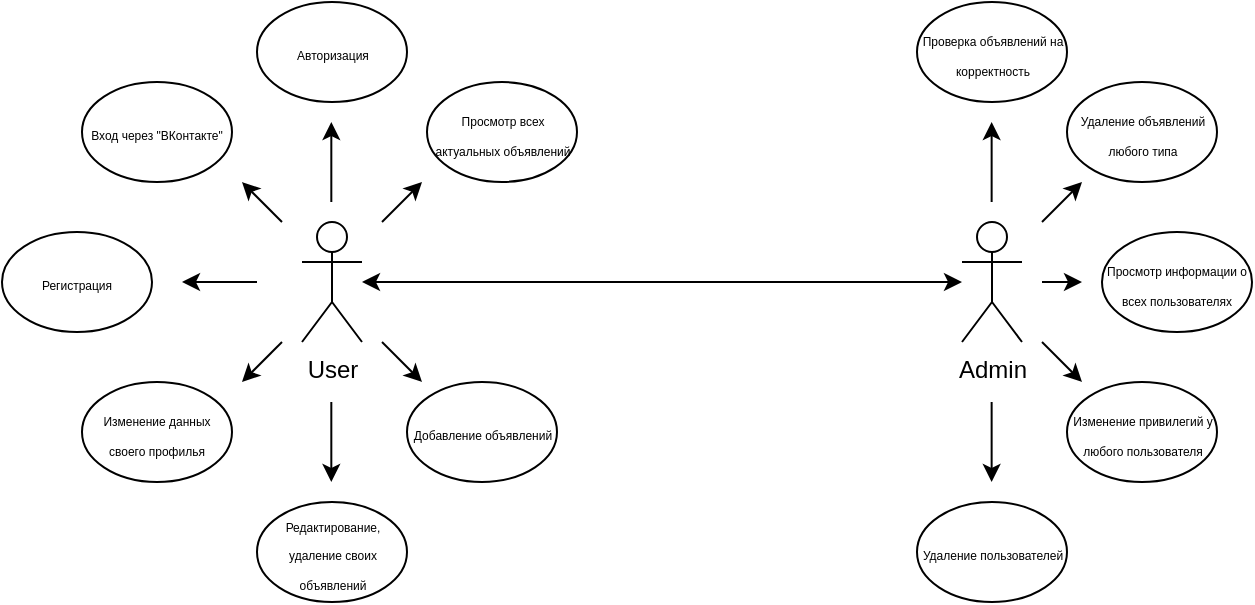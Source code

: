 <mxfile version="21.3.0" type="device">
  <diagram name="Страница 1" id="8XWWLKYMS8BPY93dCRFM">
    <mxGraphModel dx="737" dy="314" grid="1" gridSize="10" guides="1" tooltips="1" connect="1" arrows="1" fold="1" page="1" pageScale="1" pageWidth="827" pageHeight="1169" math="0" shadow="0">
      <root>
        <mxCell id="0" />
        <mxCell id="1" parent="0" />
        <mxCell id="dH_yjZAZ00_U3dzywP2J-1" value="User" style="shape=umlActor;verticalLabelPosition=bottom;verticalAlign=top;html=1;outlineConnect=0;" parent="1" vertex="1">
          <mxGeometry x="190" y="220" width="30" height="60" as="geometry" />
        </mxCell>
        <mxCell id="dH_yjZAZ00_U3dzywP2J-2" value="Admin" style="shape=umlActor;verticalLabelPosition=bottom;verticalAlign=top;html=1;outlineConnect=0;" parent="1" vertex="1">
          <mxGeometry x="520" y="220" width="30" height="60" as="geometry" />
        </mxCell>
        <mxCell id="dH_yjZAZ00_U3dzywP2J-3" value="" style="endArrow=classic;html=1;rounded=0;" parent="1" edge="1">
          <mxGeometry width="50" height="50" relative="1" as="geometry">
            <mxPoint x="534.82" y="210" as="sourcePoint" />
            <mxPoint x="534.82" y="170" as="targetPoint" />
            <Array as="points">
              <mxPoint x="534.82" y="200" />
              <mxPoint x="534.82" y="190" />
            </Array>
          </mxGeometry>
        </mxCell>
        <mxCell id="dH_yjZAZ00_U3dzywP2J-4" value="" style="endArrow=classic;html=1;rounded=0;" parent="1" edge="1">
          <mxGeometry width="50" height="50" relative="1" as="geometry">
            <mxPoint x="534.82" y="310" as="sourcePoint" />
            <mxPoint x="534.82" y="350" as="targetPoint" />
          </mxGeometry>
        </mxCell>
        <mxCell id="dH_yjZAZ00_U3dzywP2J-8" value="" style="endArrow=classic;html=1;rounded=0;" parent="1" edge="1">
          <mxGeometry width="50" height="50" relative="1" as="geometry">
            <mxPoint x="560" y="220" as="sourcePoint" />
            <mxPoint x="580" y="200" as="targetPoint" />
          </mxGeometry>
        </mxCell>
        <mxCell id="UZbxEznuN5tXVeX-XE2H-1" value="" style="endArrow=classic;html=1;rounded=0;" edge="1" parent="1">
          <mxGeometry width="50" height="50" relative="1" as="geometry">
            <mxPoint x="560" y="280" as="sourcePoint" />
            <mxPoint x="580" y="300" as="targetPoint" />
          </mxGeometry>
        </mxCell>
        <mxCell id="UZbxEznuN5tXVeX-XE2H-2" value="" style="endArrow=classic;html=1;rounded=0;" edge="1" parent="1">
          <mxGeometry width="50" height="50" relative="1" as="geometry">
            <mxPoint x="560" y="250" as="sourcePoint" />
            <mxPoint x="580" y="250" as="targetPoint" />
          </mxGeometry>
        </mxCell>
        <mxCell id="UZbxEznuN5tXVeX-XE2H-4" value="&lt;font style=&quot;font-size: 6px;&quot;&gt;Проверка объявлений на корректность&lt;/font&gt;" style="ellipse;whiteSpace=wrap;html=1;" vertex="1" parent="1">
          <mxGeometry x="497.5" y="110" width="75" height="50" as="geometry" />
        </mxCell>
        <mxCell id="UZbxEznuN5tXVeX-XE2H-5" value="&lt;font style=&quot;font-size: 6px;&quot;&gt;Удаление пользователей&lt;/font&gt;" style="ellipse;whiteSpace=wrap;html=1;" vertex="1" parent="1">
          <mxGeometry x="497.5" y="360" width="75" height="50" as="geometry" />
        </mxCell>
        <mxCell id="UZbxEznuN5tXVeX-XE2H-6" value="&lt;font style=&quot;font-size: 6px;&quot;&gt;Изменение привилегий у любого пользователя&lt;/font&gt;" style="ellipse;whiteSpace=wrap;html=1;" vertex="1" parent="1">
          <mxGeometry x="572.5" y="300" width="75" height="50" as="geometry" />
        </mxCell>
        <mxCell id="UZbxEznuN5tXVeX-XE2H-7" value="&lt;font style=&quot;font-size: 6px;&quot;&gt;Просмотр информации о всех пользователях&lt;/font&gt;" style="ellipse;whiteSpace=wrap;html=1;" vertex="1" parent="1">
          <mxGeometry x="590" y="225" width="75" height="50" as="geometry" />
        </mxCell>
        <mxCell id="UZbxEznuN5tXVeX-XE2H-8" value="&lt;font style=&quot;font-size: 6px;&quot;&gt;Удаление объявлений любого типа&lt;/font&gt;" style="ellipse;whiteSpace=wrap;html=1;" vertex="1" parent="1">
          <mxGeometry x="572.5" y="150" width="75" height="50" as="geometry" />
        </mxCell>
        <mxCell id="UZbxEznuN5tXVeX-XE2H-9" value="" style="endArrow=classic;startArrow=classic;html=1;rounded=0;" edge="1" parent="1" source="dH_yjZAZ00_U3dzywP2J-1" target="dH_yjZAZ00_U3dzywP2J-2">
          <mxGeometry width="50" height="50" relative="1" as="geometry">
            <mxPoint x="340" y="270" as="sourcePoint" />
            <mxPoint x="390" y="220" as="targetPoint" />
          </mxGeometry>
        </mxCell>
        <mxCell id="UZbxEznuN5tXVeX-XE2H-13" value="" style="endArrow=classic;html=1;rounded=0;" edge="1" parent="1">
          <mxGeometry width="50" height="50" relative="1" as="geometry">
            <mxPoint x="204.66" y="210" as="sourcePoint" />
            <mxPoint x="204.66" y="170" as="targetPoint" />
            <Array as="points">
              <mxPoint x="204.66" y="200" />
              <mxPoint x="204.66" y="190" />
            </Array>
          </mxGeometry>
        </mxCell>
        <mxCell id="UZbxEznuN5tXVeX-XE2H-15" value="" style="endArrow=classic;html=1;rounded=0;" edge="1" parent="1">
          <mxGeometry width="50" height="50" relative="1" as="geometry">
            <mxPoint x="204.66" y="310" as="sourcePoint" />
            <mxPoint x="204.66" y="350" as="targetPoint" />
          </mxGeometry>
        </mxCell>
        <mxCell id="UZbxEznuN5tXVeX-XE2H-16" value="" style="endArrow=classic;html=1;rounded=0;" edge="1" parent="1">
          <mxGeometry width="50" height="50" relative="1" as="geometry">
            <mxPoint x="230" y="220" as="sourcePoint" />
            <mxPoint x="250" y="200" as="targetPoint" />
          </mxGeometry>
        </mxCell>
        <mxCell id="UZbxEznuN5tXVeX-XE2H-17" value="" style="endArrow=classic;html=1;rounded=0;" edge="1" parent="1">
          <mxGeometry width="50" height="50" relative="1" as="geometry">
            <mxPoint x="230" y="280" as="sourcePoint" />
            <mxPoint x="250" y="300" as="targetPoint" />
          </mxGeometry>
        </mxCell>
        <mxCell id="UZbxEznuN5tXVeX-XE2H-19" value="" style="endArrow=classic;html=1;rounded=0;" edge="1" parent="1">
          <mxGeometry width="50" height="50" relative="1" as="geometry">
            <mxPoint x="180" y="220" as="sourcePoint" />
            <mxPoint x="160" y="200" as="targetPoint" />
          </mxGeometry>
        </mxCell>
        <mxCell id="UZbxEznuN5tXVeX-XE2H-20" value="" style="endArrow=classic;html=1;rounded=0;" edge="1" parent="1">
          <mxGeometry width="50" height="50" relative="1" as="geometry">
            <mxPoint x="180" y="280" as="sourcePoint" />
            <mxPoint x="160" y="300" as="targetPoint" />
          </mxGeometry>
        </mxCell>
        <mxCell id="UZbxEznuN5tXVeX-XE2H-21" value="" style="endArrow=classic;html=1;rounded=0;" edge="1" parent="1">
          <mxGeometry width="50" height="50" relative="1" as="geometry">
            <mxPoint x="167.5" y="250" as="sourcePoint" />
            <mxPoint x="130" y="250" as="targetPoint" />
          </mxGeometry>
        </mxCell>
        <mxCell id="UZbxEznuN5tXVeX-XE2H-23" value="&lt;font style=&quot;font-size: 6px;&quot;&gt;Редактирование, удаление своих объявлений&lt;/font&gt;" style="ellipse;whiteSpace=wrap;html=1;" vertex="1" parent="1">
          <mxGeometry x="167.5" y="360" width="75" height="50" as="geometry" />
        </mxCell>
        <mxCell id="UZbxEznuN5tXVeX-XE2H-24" value="&lt;font style=&quot;font-size: 6px;&quot;&gt;Добавление объявлений&lt;/font&gt;" style="ellipse;whiteSpace=wrap;html=1;" vertex="1" parent="1">
          <mxGeometry x="242.5" y="300" width="75" height="50" as="geometry" />
        </mxCell>
        <mxCell id="UZbxEznuN5tXVeX-XE2H-25" value="&lt;font style=&quot;font-size: 6px;&quot;&gt;Изменение данных своего профилья&lt;/font&gt;" style="ellipse;whiteSpace=wrap;html=1;" vertex="1" parent="1">
          <mxGeometry x="80" y="300" width="75" height="50" as="geometry" />
        </mxCell>
        <mxCell id="UZbxEznuN5tXVeX-XE2H-26" value="&lt;font style=&quot;font-size: 6px;&quot;&gt;Просмотр всех актуальных объявлений&lt;/font&gt;" style="ellipse;whiteSpace=wrap;html=1;" vertex="1" parent="1">
          <mxGeometry x="252.5" y="150" width="75" height="50" as="geometry" />
        </mxCell>
        <mxCell id="UZbxEznuN5tXVeX-XE2H-27" value="&lt;font style=&quot;font-size: 6px;&quot;&gt;Регистрация&lt;/font&gt;" style="ellipse;whiteSpace=wrap;html=1;" vertex="1" parent="1">
          <mxGeometry x="40" y="225" width="75" height="50" as="geometry" />
        </mxCell>
        <mxCell id="UZbxEznuN5tXVeX-XE2H-28" value="&lt;font style=&quot;font-size: 6px;&quot;&gt;Авторизация&lt;/font&gt;" style="ellipse;whiteSpace=wrap;html=1;" vertex="1" parent="1">
          <mxGeometry x="167.5" y="110" width="75" height="50" as="geometry" />
        </mxCell>
        <mxCell id="UZbxEznuN5tXVeX-XE2H-29" value="&lt;font style=&quot;font-size: 6px;&quot;&gt;Вход через &quot;ВКонтакте&quot;&lt;/font&gt;" style="ellipse;whiteSpace=wrap;html=1;" vertex="1" parent="1">
          <mxGeometry x="80" y="150" width="75" height="50" as="geometry" />
        </mxCell>
      </root>
    </mxGraphModel>
  </diagram>
</mxfile>
